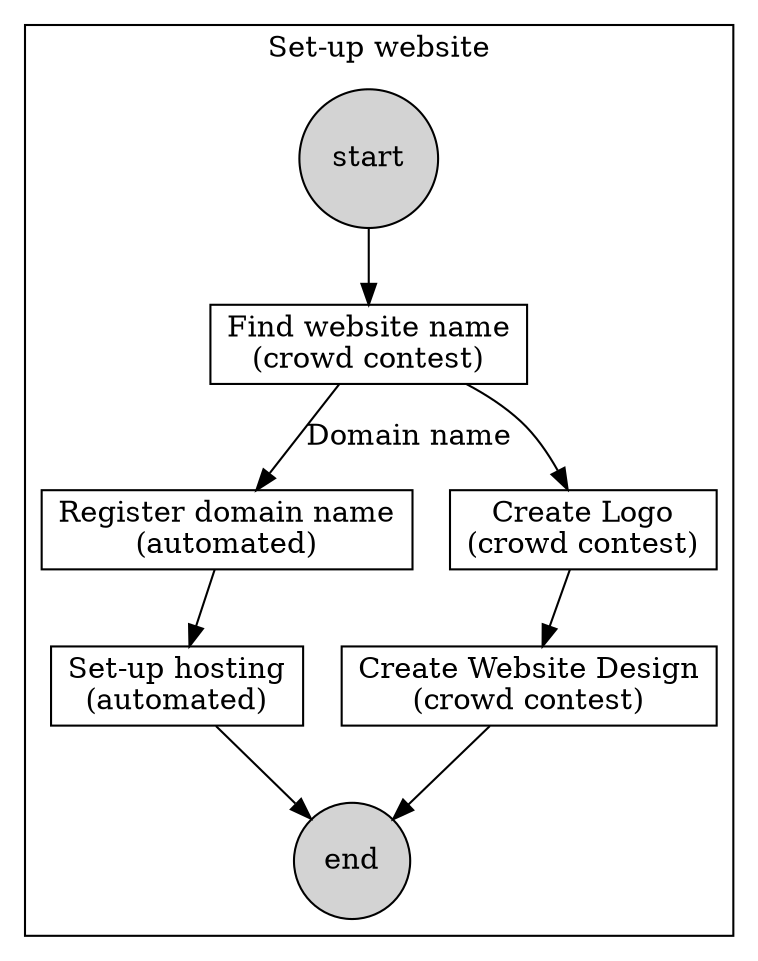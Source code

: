 
# rm website-creator.png && dot website-creator.dot -Tpng > website-creator.png

digraph G {

    node[shape="box"];

    subgraph cluster1 {

        label = "Set-up website";

        startSetup [shape=circle,style=filled,label="start"];
        findName [label="Find website name\n(crowd contest)"];
        registerDomain [label="Register domain name\n(automated)"];
        createLogo [label="Create Logo\n(crowd contest)"];
        createWebsiteDesign [label="Create Website Design\n(crowd contest)"];
        hosting [label="Set-up hosting\n(automated)"];
        endSetup [shape=circle,style=filled,label="end"];

        # Set-up website links
        startSetup -> findName;
        findName -> createLogo;
        findName -> registerDomain [label="Domain name"];
        registerDomain -> hosting;
        hosting -> endSetup;
        createLogo -> createWebsiteDesign;
        createWebsiteDesign -> endSetup;

    }




}


